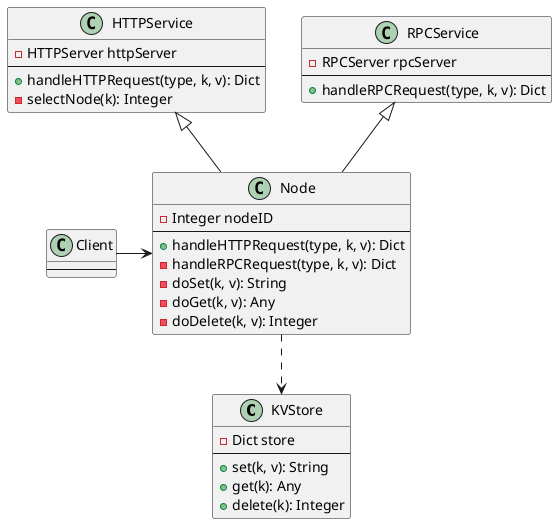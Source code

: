 @startuml

class KVStore {
    - Dict store
    --
    + set(k, v): String
    + get(k): Any
    + delete(k): Integer
}

class HTTPService {
    - HTTPServer httpServer
    --
    + handleHTTPRequest(type, k, v): Dict
    - selectNode(k): Integer
}

class RPCService {
    - RPCServer rpcServer
    --
    + handleRPCRequest(type, k, v): Dict
}

class Node {
    - Integer nodeID
    --
    + handleHTTPRequest(type, k, v): Dict
    - handleRPCRequest(type, k, v): Dict
    - doSet(k, v): String
    - doGet(k, v): Any
    - doDelete(k, v): Integer
}

class Client {
    --
}

HTTPService <|--  Node
RPCService <|-- Node
Client -ri-> Node
Node ..> KVStore

@enduml